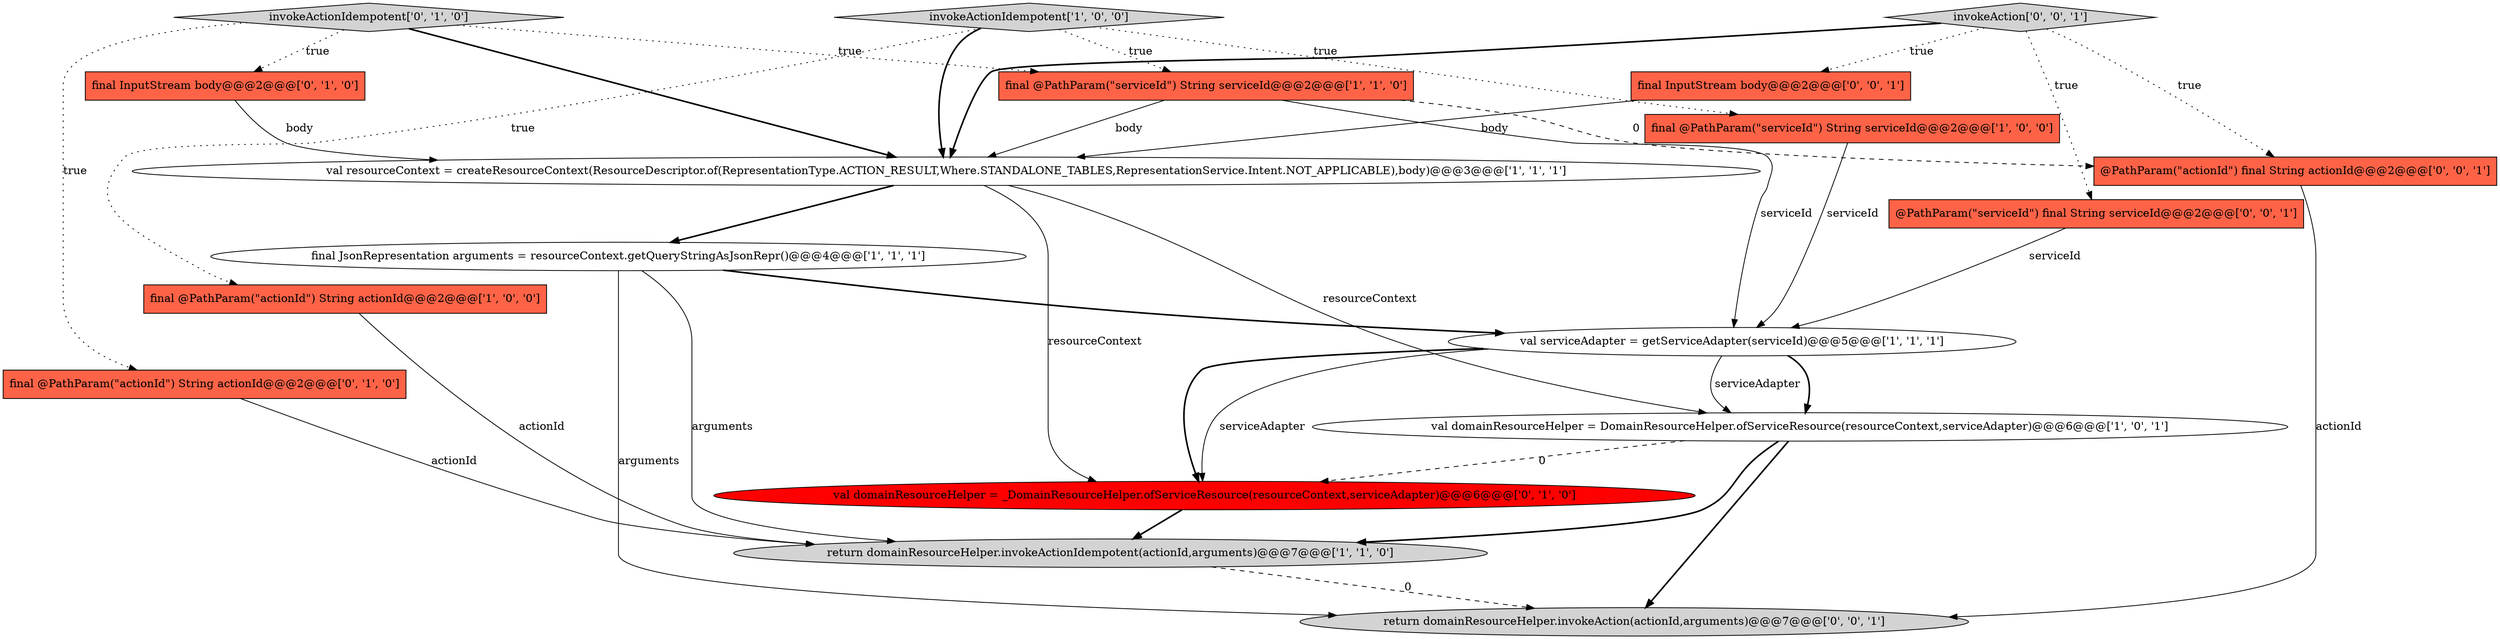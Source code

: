 digraph {
4 [style = filled, label = "final @PathParam(\"serviceId\") String serviceId@@@2@@@['1', '0', '0']", fillcolor = tomato, shape = box image = "AAA0AAABBB1BBB"];
7 [style = filled, label = "final @PathParam(\"serviceId\") String serviceId@@@2@@@['1', '1', '0']", fillcolor = tomato, shape = box image = "AAA0AAABBB1BBB"];
6 [style = filled, label = "val resourceContext = createResourceContext(ResourceDescriptor.of(RepresentationType.ACTION_RESULT,Where.STANDALONE_TABLES,RepresentationService.Intent.NOT_APPLICABLE),body)@@@3@@@['1', '1', '1']", fillcolor = white, shape = ellipse image = "AAA0AAABBB1BBB"];
2 [style = filled, label = "invokeActionIdempotent['1', '0', '0']", fillcolor = lightgray, shape = diamond image = "AAA0AAABBB1BBB"];
9 [style = filled, label = "final InputStream body@@@2@@@['0', '1', '0']", fillcolor = tomato, shape = box image = "AAA0AAABBB2BBB"];
10 [style = filled, label = "invokeActionIdempotent['0', '1', '0']", fillcolor = lightgray, shape = diamond image = "AAA0AAABBB2BBB"];
3 [style = filled, label = "val domainResourceHelper = DomainResourceHelper.ofServiceResource(resourceContext,serviceAdapter)@@@6@@@['1', '0', '1']", fillcolor = white, shape = ellipse image = "AAA0AAABBB1BBB"];
12 [style = filled, label = "val domainResourceHelper = _DomainResourceHelper.ofServiceResource(resourceContext,serviceAdapter)@@@6@@@['0', '1', '0']", fillcolor = red, shape = ellipse image = "AAA1AAABBB2BBB"];
14 [style = filled, label = "@PathParam(\"serviceId\") final String serviceId@@@2@@@['0', '0', '1']", fillcolor = tomato, shape = box image = "AAA0AAABBB3BBB"];
16 [style = filled, label = "invokeAction['0', '0', '1']", fillcolor = lightgray, shape = diamond image = "AAA0AAABBB3BBB"];
5 [style = filled, label = "final JsonRepresentation arguments = resourceContext.getQueryStringAsJsonRepr()@@@4@@@['1', '1', '1']", fillcolor = white, shape = ellipse image = "AAA0AAABBB1BBB"];
0 [style = filled, label = "val serviceAdapter = getServiceAdapter(serviceId)@@@5@@@['1', '1', '1']", fillcolor = white, shape = ellipse image = "AAA0AAABBB1BBB"];
8 [style = filled, label = "return domainResourceHelper.invokeActionIdempotent(actionId,arguments)@@@7@@@['1', '1', '0']", fillcolor = lightgray, shape = ellipse image = "AAA0AAABBB1BBB"];
17 [style = filled, label = "@PathParam(\"actionId\") final String actionId@@@2@@@['0', '0', '1']", fillcolor = tomato, shape = box image = "AAA0AAABBB3BBB"];
15 [style = filled, label = "return domainResourceHelper.invokeAction(actionId,arguments)@@@7@@@['0', '0', '1']", fillcolor = lightgray, shape = ellipse image = "AAA0AAABBB3BBB"];
1 [style = filled, label = "final @PathParam(\"actionId\") String actionId@@@2@@@['1', '0', '0']", fillcolor = tomato, shape = box image = "AAA0AAABBB1BBB"];
13 [style = filled, label = "final InputStream body@@@2@@@['0', '0', '1']", fillcolor = tomato, shape = box image = "AAA0AAABBB3BBB"];
11 [style = filled, label = "final @PathParam(\"actionId\") String actionId@@@2@@@['0', '1', '0']", fillcolor = tomato, shape = box image = "AAA0AAABBB2BBB"];
0->3 [style = bold, label=""];
16->13 [style = dotted, label="true"];
7->17 [style = dashed, label="0"];
2->6 [style = bold, label=""];
11->8 [style = solid, label="actionId"];
4->0 [style = solid, label="serviceId"];
0->12 [style = bold, label=""];
16->6 [style = bold, label=""];
7->6 [style = solid, label="body"];
16->17 [style = dotted, label="true"];
8->15 [style = dashed, label="0"];
5->8 [style = solid, label="arguments"];
6->12 [style = solid, label="resourceContext"];
17->15 [style = solid, label="actionId"];
13->6 [style = solid, label="body"];
3->15 [style = bold, label=""];
1->8 [style = solid, label="actionId"];
10->9 [style = dotted, label="true"];
10->6 [style = bold, label=""];
7->0 [style = solid, label="serviceId"];
0->3 [style = solid, label="serviceAdapter"];
14->0 [style = solid, label="serviceId"];
6->5 [style = bold, label=""];
3->12 [style = dashed, label="0"];
5->0 [style = bold, label=""];
6->3 [style = solid, label="resourceContext"];
10->11 [style = dotted, label="true"];
2->1 [style = dotted, label="true"];
12->8 [style = bold, label=""];
3->8 [style = bold, label=""];
2->7 [style = dotted, label="true"];
2->4 [style = dotted, label="true"];
16->14 [style = dotted, label="true"];
0->12 [style = solid, label="serviceAdapter"];
10->7 [style = dotted, label="true"];
9->6 [style = solid, label="body"];
5->15 [style = solid, label="arguments"];
}
